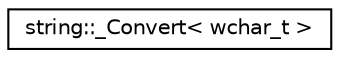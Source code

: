 digraph "Graphical Class Hierarchy"
{
  edge [fontname="Helvetica",fontsize="10",labelfontname="Helvetica",labelfontsize="10"];
  node [fontname="Helvetica",fontsize="10",shape=record];
  rankdir="LR";
  Node1 [label="string::_Convert\< wchar_t \>",height=0.2,width=0.4,color="black", fillcolor="white", style="filled",URL="$classstring_1_1___convert_3_01wchar__t_01_4.xhtml"];
}
